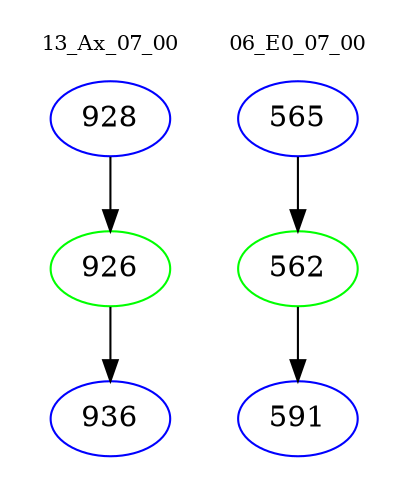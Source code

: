 digraph{
subgraph cluster_0 {
color = white
label = "13_Ax_07_00";
fontsize=10;
T0_928 [label="928", color="blue"]
T0_928 -> T0_926 [color="black"]
T0_926 [label="926", color="green"]
T0_926 -> T0_936 [color="black"]
T0_936 [label="936", color="blue"]
}
subgraph cluster_1 {
color = white
label = "06_E0_07_00";
fontsize=10;
T1_565 [label="565", color="blue"]
T1_565 -> T1_562 [color="black"]
T1_562 [label="562", color="green"]
T1_562 -> T1_591 [color="black"]
T1_591 [label="591", color="blue"]
}
}
